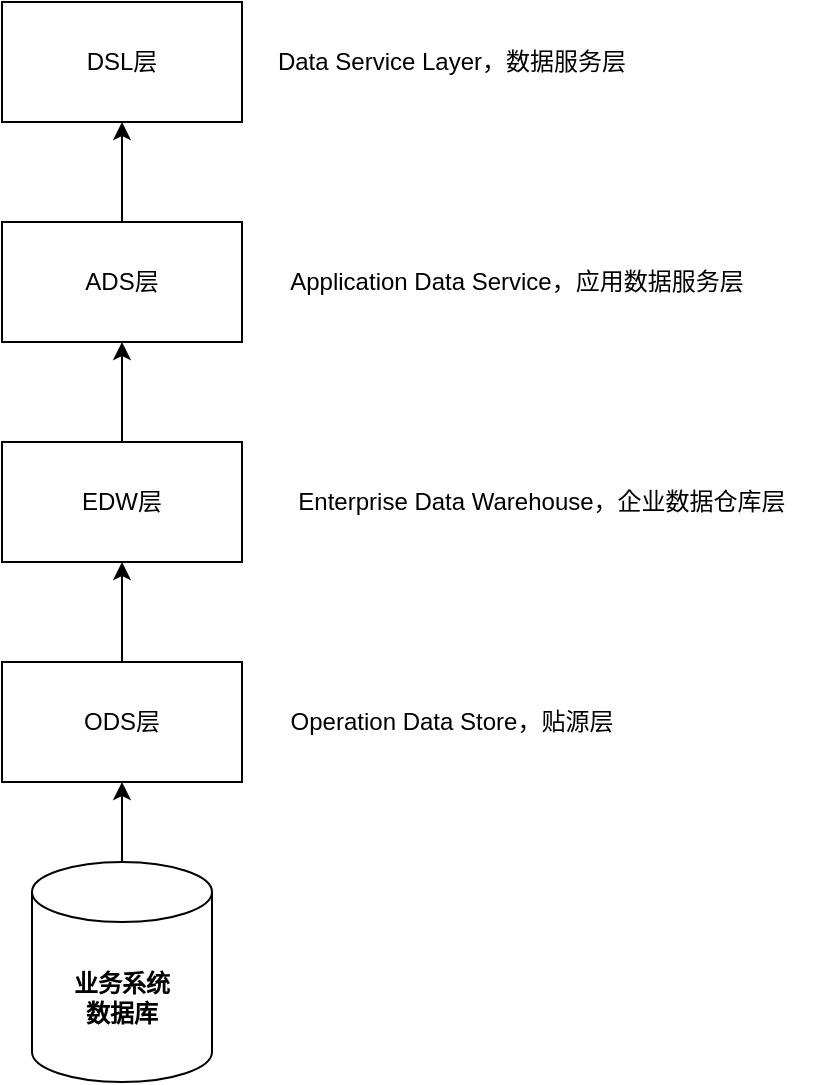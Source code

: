 <mxfile version="24.2.3" type="github">
  <diagram name="Page-1" id="j1ily-13pOXV_0wP2RHP">
    <mxGraphModel dx="1194" dy="756" grid="1" gridSize="10" guides="1" tooltips="1" connect="1" arrows="1" fold="1" page="1" pageScale="1" pageWidth="850" pageHeight="1100" math="0" shadow="0">
      <root>
        <mxCell id="0" />
        <mxCell id="1" parent="0" />
        <mxCell id="ZaP1nnSg_37Krj1BMkHy-4" style="edgeStyle=orthogonalEdgeStyle;rounded=0;orthogonalLoop=1;jettySize=auto;html=1;entryX=0.5;entryY=1;entryDx=0;entryDy=0;strokeWidth=1;" edge="1" parent="1" source="ZaP1nnSg_37Krj1BMkHy-1" target="ZaP1nnSg_37Krj1BMkHy-3">
          <mxGeometry relative="1" as="geometry" />
        </mxCell>
        <mxCell id="ZaP1nnSg_37Krj1BMkHy-1" value="&lt;b&gt;业务系统&lt;/b&gt;&lt;div&gt;&lt;b&gt;数据库&lt;/b&gt;&lt;/div&gt;" style="shape=cylinder3;whiteSpace=wrap;html=1;boundedLbl=1;backgroundOutline=1;size=15;" vertex="1" parent="1">
          <mxGeometry x="275" y="950" width="90" height="110" as="geometry" />
        </mxCell>
        <mxCell id="ZaP1nnSg_37Krj1BMkHy-6" style="edgeStyle=orthogonalEdgeStyle;rounded=0;orthogonalLoop=1;jettySize=auto;html=1;entryX=0.5;entryY=1;entryDx=0;entryDy=0;" edge="1" parent="1" source="ZaP1nnSg_37Krj1BMkHy-3" target="ZaP1nnSg_37Krj1BMkHy-5">
          <mxGeometry relative="1" as="geometry" />
        </mxCell>
        <mxCell id="ZaP1nnSg_37Krj1BMkHy-3" value="ODS层" style="rounded=0;whiteSpace=wrap;html=1;" vertex="1" parent="1">
          <mxGeometry x="260" y="850" width="120" height="60" as="geometry" />
        </mxCell>
        <mxCell id="ZaP1nnSg_37Krj1BMkHy-8" style="edgeStyle=orthogonalEdgeStyle;rounded=0;orthogonalLoop=1;jettySize=auto;html=1;" edge="1" parent="1" source="ZaP1nnSg_37Krj1BMkHy-5" target="ZaP1nnSg_37Krj1BMkHy-7">
          <mxGeometry relative="1" as="geometry" />
        </mxCell>
        <mxCell id="ZaP1nnSg_37Krj1BMkHy-5" value="EDW层" style="rounded=0;whiteSpace=wrap;html=1;" vertex="1" parent="1">
          <mxGeometry x="260" y="740" width="120" height="60" as="geometry" />
        </mxCell>
        <mxCell id="ZaP1nnSg_37Krj1BMkHy-10" style="edgeStyle=orthogonalEdgeStyle;rounded=0;orthogonalLoop=1;jettySize=auto;html=1;" edge="1" parent="1" source="ZaP1nnSg_37Krj1BMkHy-7" target="ZaP1nnSg_37Krj1BMkHy-9">
          <mxGeometry relative="1" as="geometry" />
        </mxCell>
        <mxCell id="ZaP1nnSg_37Krj1BMkHy-7" value="ADS层" style="rounded=0;whiteSpace=wrap;html=1;" vertex="1" parent="1">
          <mxGeometry x="260" y="630" width="120" height="60" as="geometry" />
        </mxCell>
        <mxCell id="ZaP1nnSg_37Krj1BMkHy-9" value="DSL层" style="rounded=0;whiteSpace=wrap;html=1;" vertex="1" parent="1">
          <mxGeometry x="260" y="520" width="120" height="60" as="geometry" />
        </mxCell>
        <mxCell id="ZaP1nnSg_37Krj1BMkHy-11" value="Operation Data Store，贴源层" style="text;html=1;align=center;verticalAlign=middle;whiteSpace=wrap;rounded=0;" vertex="1" parent="1">
          <mxGeometry x="395" y="855" width="180" height="50" as="geometry" />
        </mxCell>
        <mxCell id="ZaP1nnSg_37Krj1BMkHy-12" value="Enterprise Data Warehouse，企业数据仓库层" style="text;html=1;align=center;verticalAlign=middle;whiteSpace=wrap;rounded=0;" vertex="1" parent="1">
          <mxGeometry x="395" y="745" width="270" height="50" as="geometry" />
        </mxCell>
        <mxCell id="ZaP1nnSg_37Krj1BMkHy-13" value="Application Data Service，应用数据服务层" style="text;html=1;align=center;verticalAlign=middle;whiteSpace=wrap;rounded=0;" vertex="1" parent="1">
          <mxGeometry x="395" y="635" width="245" height="50" as="geometry" />
        </mxCell>
        <mxCell id="ZaP1nnSg_37Krj1BMkHy-14" value="Data Service Layer，数据服务层" style="text;html=1;align=center;verticalAlign=middle;whiteSpace=wrap;rounded=0;" vertex="1" parent="1">
          <mxGeometry x="395" y="525" width="180" height="50" as="geometry" />
        </mxCell>
      </root>
    </mxGraphModel>
  </diagram>
</mxfile>
